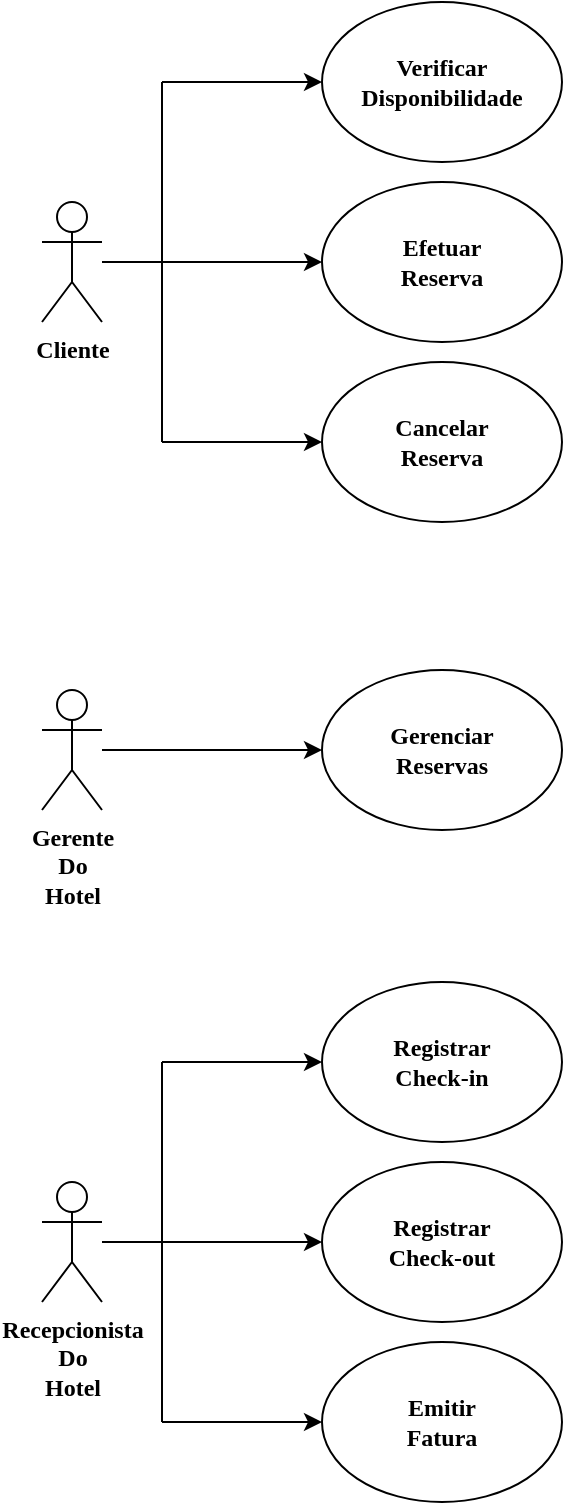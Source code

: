 <mxfile version="22.0.8" type="google">
  <diagram name="Página-1" id="9mj6Rk1io_VfkdpJFdb7">
    <mxGraphModel dx="1434" dy="780" grid="1" gridSize="10" guides="1" tooltips="1" connect="1" arrows="1" fold="1" page="1" pageScale="1" pageWidth="1169" pageHeight="827" math="0" shadow="0">
      <root>
        <mxCell id="0" />
        <mxCell id="1" parent="0" />
        <mxCell id="oqhzPH47MRSaZhmtMTAz-8" value="Efetuar&lt;br&gt;Reserva" style="ellipse;whiteSpace=wrap;html=1;fontStyle=1;fontFamily=Georgia;" vertex="1" parent="1">
          <mxGeometry x="520" y="110" width="120" height="80" as="geometry" />
        </mxCell>
        <mxCell id="oqhzPH47MRSaZhmtMTAz-11" value="Cancelar&lt;br&gt;Reserva" style="ellipse;whiteSpace=wrap;html=1;fontStyle=1;fontFamily=Georgia;" vertex="1" parent="1">
          <mxGeometry x="520" y="200" width="120" height="80" as="geometry" />
        </mxCell>
        <mxCell id="oqhzPH47MRSaZhmtMTAz-14" value="Verificar&lt;br&gt;Disponibilidade" style="ellipse;whiteSpace=wrap;html=1;fontStyle=1;fontFamily=Georgia;" vertex="1" parent="1">
          <mxGeometry x="520" y="20" width="120" height="80" as="geometry" />
        </mxCell>
        <mxCell id="oqhzPH47MRSaZhmtMTAz-15" value="Cliente" style="shape=umlActor;verticalLabelPosition=bottom;verticalAlign=top;html=1;outlineConnect=0;fontFamily=Georgia;fontStyle=1" vertex="1" parent="1">
          <mxGeometry x="380" y="120" width="30" height="60" as="geometry" />
        </mxCell>
        <mxCell id="oqhzPH47MRSaZhmtMTAz-18" value="Recepcionista&lt;br&gt;Do&lt;br&gt;Hotel" style="shape=umlActor;verticalLabelPosition=bottom;verticalAlign=top;html=1;outlineConnect=0;fontStyle=1;fontFamily=Georgia;" vertex="1" parent="1">
          <mxGeometry x="380" y="610" width="30" height="60" as="geometry" />
        </mxCell>
        <mxCell id="oqhzPH47MRSaZhmtMTAz-26" value="Registrar&lt;br&gt;Check-out" style="ellipse;whiteSpace=wrap;html=1;fontStyle=1;fontFamily=Georgia;" vertex="1" parent="1">
          <mxGeometry x="520" y="600" width="120" height="80" as="geometry" />
        </mxCell>
        <mxCell id="oqhzPH47MRSaZhmtMTAz-33" value="Registrar&lt;br&gt;Check-in" style="ellipse;whiteSpace=wrap;html=1;fontStyle=1;fontFamily=Georgia;" vertex="1" parent="1">
          <mxGeometry x="520" y="510" width="120" height="80" as="geometry" />
        </mxCell>
        <mxCell id="oqhzPH47MRSaZhmtMTAz-36" value="Emitir&lt;br&gt;Fatura" style="ellipse;whiteSpace=wrap;html=1;fontFamily=Georgia;fontStyle=1" vertex="1" parent="1">
          <mxGeometry x="520" y="690" width="120" height="80" as="geometry" />
        </mxCell>
        <mxCell id="oqhzPH47MRSaZhmtMTAz-37" value="Gerente&lt;br&gt;Do&lt;br&gt;Hotel" style="shape=umlActor;verticalLabelPosition=bottom;verticalAlign=top;html=1;outlineConnect=0;fontStyle=1;fontFamily=Georgia;" vertex="1" parent="1">
          <mxGeometry x="380" y="364" width="30" height="60" as="geometry" />
        </mxCell>
        <mxCell id="oqhzPH47MRSaZhmtMTAz-39" value="Gerenciar&lt;br&gt;Reservas" style="ellipse;whiteSpace=wrap;html=1;fontStyle=1;fontFamily=Georgia;" vertex="1" parent="1">
          <mxGeometry x="520" y="354" width="120" height="80" as="geometry" />
        </mxCell>
        <mxCell id="oqhzPH47MRSaZhmtMTAz-46" value="" style="endArrow=classic;html=1;rounded=0;entryX=0;entryY=0.5;entryDx=0;entryDy=0;" edge="1" parent="1" source="oqhzPH47MRSaZhmtMTAz-15" target="oqhzPH47MRSaZhmtMTAz-8">
          <mxGeometry width="50" height="50" relative="1" as="geometry">
            <mxPoint x="840" y="390" as="sourcePoint" />
            <mxPoint x="890" y="340" as="targetPoint" />
          </mxGeometry>
        </mxCell>
        <mxCell id="oqhzPH47MRSaZhmtMTAz-47" value="" style="endArrow=none;html=1;rounded=0;" edge="1" parent="1">
          <mxGeometry width="50" height="50" relative="1" as="geometry">
            <mxPoint x="440" y="150" as="sourcePoint" />
            <mxPoint x="440" y="240" as="targetPoint" />
          </mxGeometry>
        </mxCell>
        <mxCell id="oqhzPH47MRSaZhmtMTAz-48" value="" style="endArrow=classic;html=1;rounded=0;entryX=0;entryY=0.5;entryDx=0;entryDy=0;" edge="1" parent="1" target="oqhzPH47MRSaZhmtMTAz-11">
          <mxGeometry width="50" height="50" relative="1" as="geometry">
            <mxPoint x="440" y="240" as="sourcePoint" />
            <mxPoint x="890" y="340" as="targetPoint" />
          </mxGeometry>
        </mxCell>
        <mxCell id="oqhzPH47MRSaZhmtMTAz-51" value="" style="endArrow=none;html=1;rounded=0;" edge="1" parent="1">
          <mxGeometry width="50" height="50" relative="1" as="geometry">
            <mxPoint x="440" y="150" as="sourcePoint" />
            <mxPoint x="440" y="60" as="targetPoint" />
          </mxGeometry>
        </mxCell>
        <mxCell id="oqhzPH47MRSaZhmtMTAz-52" value="" style="endArrow=classic;html=1;rounded=0;entryX=0;entryY=0.5;entryDx=0;entryDy=0;" edge="1" parent="1" target="oqhzPH47MRSaZhmtMTAz-14">
          <mxGeometry width="50" height="50" relative="1" as="geometry">
            <mxPoint x="440" y="60" as="sourcePoint" />
            <mxPoint x="890" y="340" as="targetPoint" />
          </mxGeometry>
        </mxCell>
        <mxCell id="oqhzPH47MRSaZhmtMTAz-53" value="" style="endArrow=classic;html=1;rounded=0;" edge="1" parent="1" source="oqhzPH47MRSaZhmtMTAz-37" target="oqhzPH47MRSaZhmtMTAz-39">
          <mxGeometry width="50" height="50" relative="1" as="geometry">
            <mxPoint x="840" y="390" as="sourcePoint" />
            <mxPoint x="890" y="340" as="targetPoint" />
          </mxGeometry>
        </mxCell>
        <mxCell id="oqhzPH47MRSaZhmtMTAz-55" value="" style="endArrow=classic;html=1;rounded=0;" edge="1" parent="1" source="oqhzPH47MRSaZhmtMTAz-18" target="oqhzPH47MRSaZhmtMTAz-26">
          <mxGeometry width="50" height="50" relative="1" as="geometry">
            <mxPoint x="840" y="420" as="sourcePoint" />
            <mxPoint x="890" y="370" as="targetPoint" />
          </mxGeometry>
        </mxCell>
        <mxCell id="oqhzPH47MRSaZhmtMTAz-56" value="" style="endArrow=none;html=1;rounded=0;" edge="1" parent="1">
          <mxGeometry width="50" height="50" relative="1" as="geometry">
            <mxPoint x="440" y="640" as="sourcePoint" />
            <mxPoint x="440" y="550" as="targetPoint" />
          </mxGeometry>
        </mxCell>
        <mxCell id="oqhzPH47MRSaZhmtMTAz-57" value="" style="endArrow=classic;html=1;rounded=0;entryX=0;entryY=0.5;entryDx=0;entryDy=0;" edge="1" parent="1" target="oqhzPH47MRSaZhmtMTAz-33">
          <mxGeometry width="50" height="50" relative="1" as="geometry">
            <mxPoint x="440" y="550" as="sourcePoint" />
            <mxPoint x="890" y="370" as="targetPoint" />
          </mxGeometry>
        </mxCell>
        <mxCell id="oqhzPH47MRSaZhmtMTAz-58" value="" style="endArrow=none;html=1;rounded=0;" edge="1" parent="1">
          <mxGeometry width="50" height="50" relative="1" as="geometry">
            <mxPoint x="440" y="640" as="sourcePoint" />
            <mxPoint x="440" y="730" as="targetPoint" />
          </mxGeometry>
        </mxCell>
        <mxCell id="oqhzPH47MRSaZhmtMTAz-59" value="" style="endArrow=classic;html=1;rounded=0;entryX=0;entryY=0.5;entryDx=0;entryDy=0;" edge="1" parent="1" target="oqhzPH47MRSaZhmtMTAz-36">
          <mxGeometry width="50" height="50" relative="1" as="geometry">
            <mxPoint x="440" y="730" as="sourcePoint" />
            <mxPoint x="890" y="570" as="targetPoint" />
          </mxGeometry>
        </mxCell>
      </root>
    </mxGraphModel>
  </diagram>
</mxfile>
